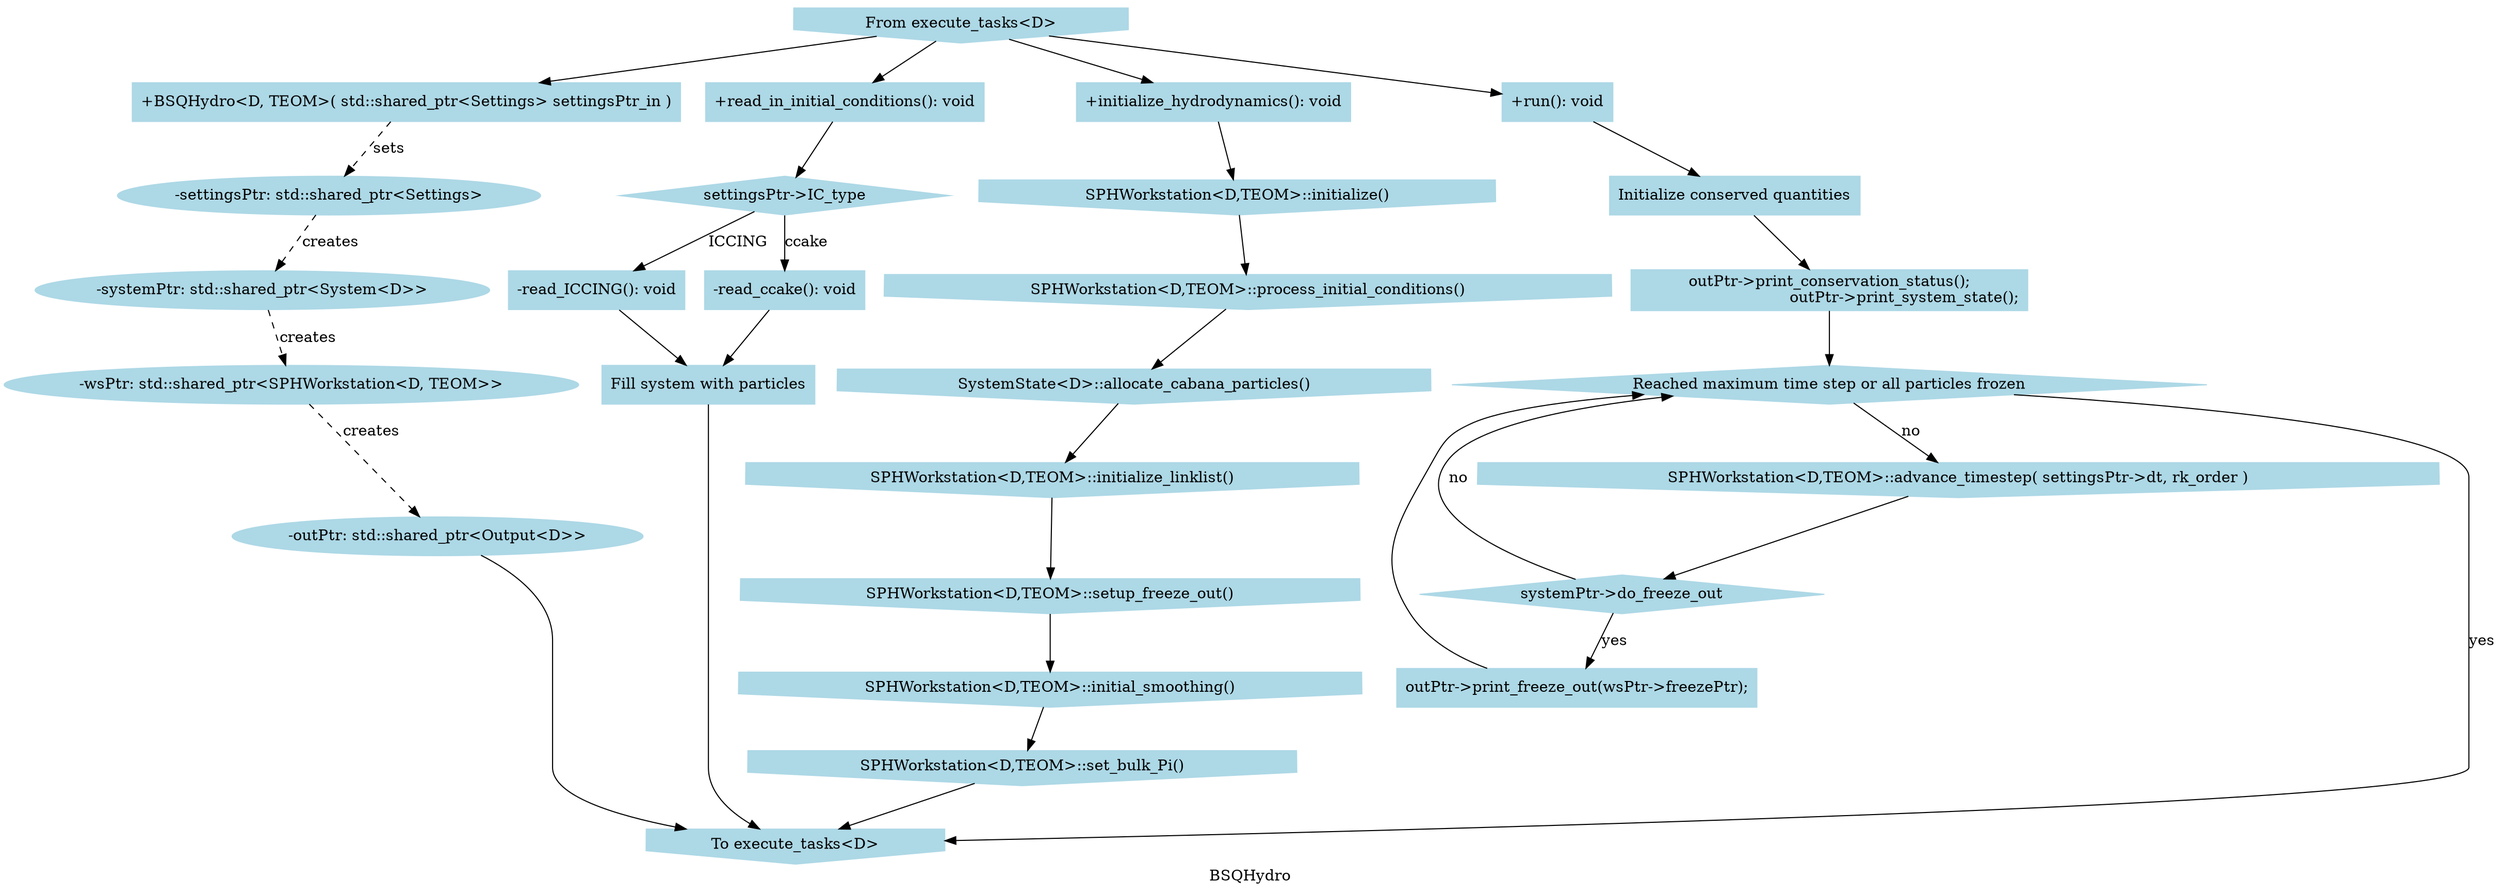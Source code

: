 // See for instructions: https://www.visual-paradigm.com/tutorials/flowchart-tutorial/
digraph BSQHydro {
    rankdir=TB;
    label="BSQHydro";
    node [shape=rectangle, style=filled, color=lightblue];
    start [shape=invhouse,label="From execute_tasks<D>"];
    return [shape=invhouse,label="To execute_tasks<D>"];
    //Public functions
    BSQHydro[label="+BSQHydro<D, TEOM>( std::shared_ptr<Settings> settingsPtr_in )"];
    read_in_initial_conditions [label="+read_in_initial_conditions(): void"];
    initialize_hydrodynamics [label="+initialize_hydrodynamics(): void"];
    run [label="+run(): void"];
    //Private functions
    read_ICCING [label="-read_ICCING(): void"];
    read_ccake [label="-read_ccake(): void"];
    //Private datamembers
    settingsPtr [shape=ellipse,label="-settingsPtr: std::shared_ptr<Settings>"];
    systemPtr [shape=ellipse,label="-systemPtr: std::shared_ptr<System<D>>"];
    wsPtr [shape=ellipse,label="-wsPtr: std::shared_ptr<SPHWorkstation<D, TEOM>>"];
    outPtr [shape=ellipse,label="-outPtr: std::shared_ptr<Output<D>>"];
    print_fo[label="outPtr->print_freeze_out(wsPtr->freezePtr);"]

    //Descriptive nodes
    fill_system [label="Fill system with particles"];
    setup_conservation[label="Initialize conserved quantities"]
    print_system_state[label="outPtr->print_conservation_status();
                               outPtr->print_system_state();"]

    //Decision nodes
    node [shape=diamond]
    ic_type [label="settingsPtr->IC_type"]
    continue_evolution [label="Reached maximum time step or all particles frozen"]
    wsPtr_do_fo [label="systemPtr->do_freeze_out"]


    //External nodes
    node[shape=invhouse]
    wsPtr_initialize [label="SPHWorkstation<D,TEOM>::initialize()"];
    wsPtr_proc_IC [label="SPHWorkstation<D,TEOM>::process_initial_conditions()"];
    systemPtr_alloc_cabana [label="SystemState<D>::allocate_cabana_particles()"];
    wsPtr_init_link_list[label="SPHWorkstation<D,TEOM>::initialize_linklist()"];
    wsPtr_setup_fo[label="SPHWorkstation<D,TEOM>::setup_freeze_out()"];
    wsPtr_init_smoot[label="SPHWorkstation<D,TEOM>::initial_smoothing()"];
    wsPtr_set_Pi[label="SPHWorkstation<D,TEOM>::set_bulk_Pi()"];
    wsPtr_advance_timestep[label="SPHWorkstation<D,TEOM>::advance_timestep( settingsPtr->dt, rk_order )"];
    



    //Connections - Constructor flow
    start -> BSQHydro;
    BSQHydro -> settingsPtr [label="sets", style=dashed];
    settingsPtr -> systemPtr[label="creates", style=dashed];
    systemPtr -> wsPtr[label="creates", style=dashed];
    wsPtr -> outPtr[label="creates", style=dashed];
    outPtr -> return;
    //Connections - read_in_initial_conditions flow
    start -> read_in_initial_conditions ;
    read_in_initial_conditions -> ic_type;
    ic_type -> read_ICCING [label="ICCING"];
    ic_type -> read_ccake [label="ccake"];
    read_ICCING -> fill_system;
    read_ccake->fill_system;
    fill_system -> return;
    //Connections - initialize_hydrodynamics flow
    start -> initialize_hydrodynamics;
    initialize_hydrodynamics -> wsPtr_initialize;
    wsPtr_initialize -> wsPtr_proc_IC;
    wsPtr_proc_IC -> systemPtr_alloc_cabana;
    systemPtr_alloc_cabana -> wsPtr_init_link_list;
    wsPtr_init_link_list -> wsPtr_setup_fo;
    wsPtr_setup_fo -> wsPtr_init_smoot;
    wsPtr_init_smoot -> wsPtr_set_Pi;
    wsPtr_set_Pi -> return;
    //Connections - run flow
    start -> run;
    run ->setup_conservation;
    setup_conservation -> print_system_state;
    print_system_state -> continue_evolution;
    continue_evolution -> wsPtr_advance_timestep[label="no"];
    wsPtr_advance_timestep -> wsPtr_do_fo;
    wsPtr_do_fo -> print_fo [label="yes"];
    wsPtr_do_fo -> continue_evolution [label="no"]
    print_fo -> continue_evolution;
    continue_evolution -> return [label="yes"];


}
